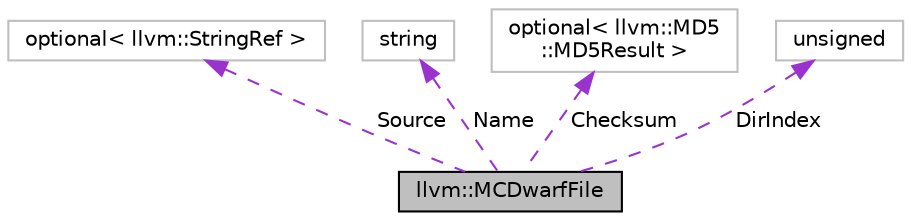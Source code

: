 digraph "llvm::MCDwarfFile"
{
 // LATEX_PDF_SIZE
  bgcolor="transparent";
  edge [fontname="Helvetica",fontsize="10",labelfontname="Helvetica",labelfontsize="10"];
  node [fontname="Helvetica",fontsize="10",shape=record];
  Node1 [label="llvm::MCDwarfFile",height=0.2,width=0.4,color="black", fillcolor="grey75", style="filled", fontcolor="black",tooltip="Instances of this class represent the name of the dwarf .file directive and its associated dwarf file..."];
  Node2 -> Node1 [dir="back",color="darkorchid3",fontsize="10",style="dashed",label=" Source" ,fontname="Helvetica"];
  Node2 [label="optional\< llvm::StringRef \>",height=0.2,width=0.4,color="grey75",tooltip=" "];
  Node3 -> Node1 [dir="back",color="darkorchid3",fontsize="10",style="dashed",label=" Name" ,fontname="Helvetica"];
  Node3 [label="string",height=0.2,width=0.4,color="grey75",tooltip=" "];
  Node4 -> Node1 [dir="back",color="darkorchid3",fontsize="10",style="dashed",label=" Checksum" ,fontname="Helvetica"];
  Node4 [label="optional\< llvm::MD5\l::MD5Result \>",height=0.2,width=0.4,color="grey75",tooltip=" "];
  Node5 -> Node1 [dir="back",color="darkorchid3",fontsize="10",style="dashed",label=" DirIndex" ,fontname="Helvetica"];
  Node5 [label="unsigned",height=0.2,width=0.4,color="grey75",tooltip=" "];
}
